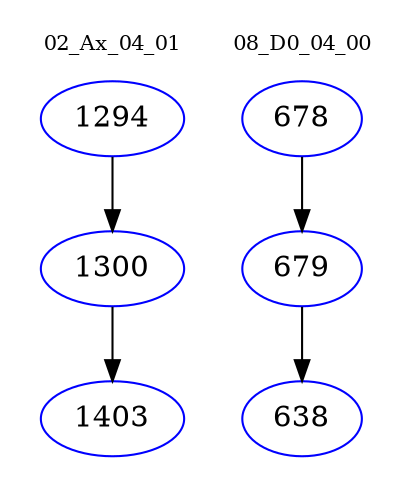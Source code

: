 digraph{
subgraph cluster_0 {
color = white
label = "02_Ax_04_01";
fontsize=10;
T0_1294 [label="1294", color="blue"]
T0_1294 -> T0_1300 [color="black"]
T0_1300 [label="1300", color="blue"]
T0_1300 -> T0_1403 [color="black"]
T0_1403 [label="1403", color="blue"]
}
subgraph cluster_1 {
color = white
label = "08_D0_04_00";
fontsize=10;
T1_678 [label="678", color="blue"]
T1_678 -> T1_679 [color="black"]
T1_679 [label="679", color="blue"]
T1_679 -> T1_638 [color="black"]
T1_638 [label="638", color="blue"]
}
}
